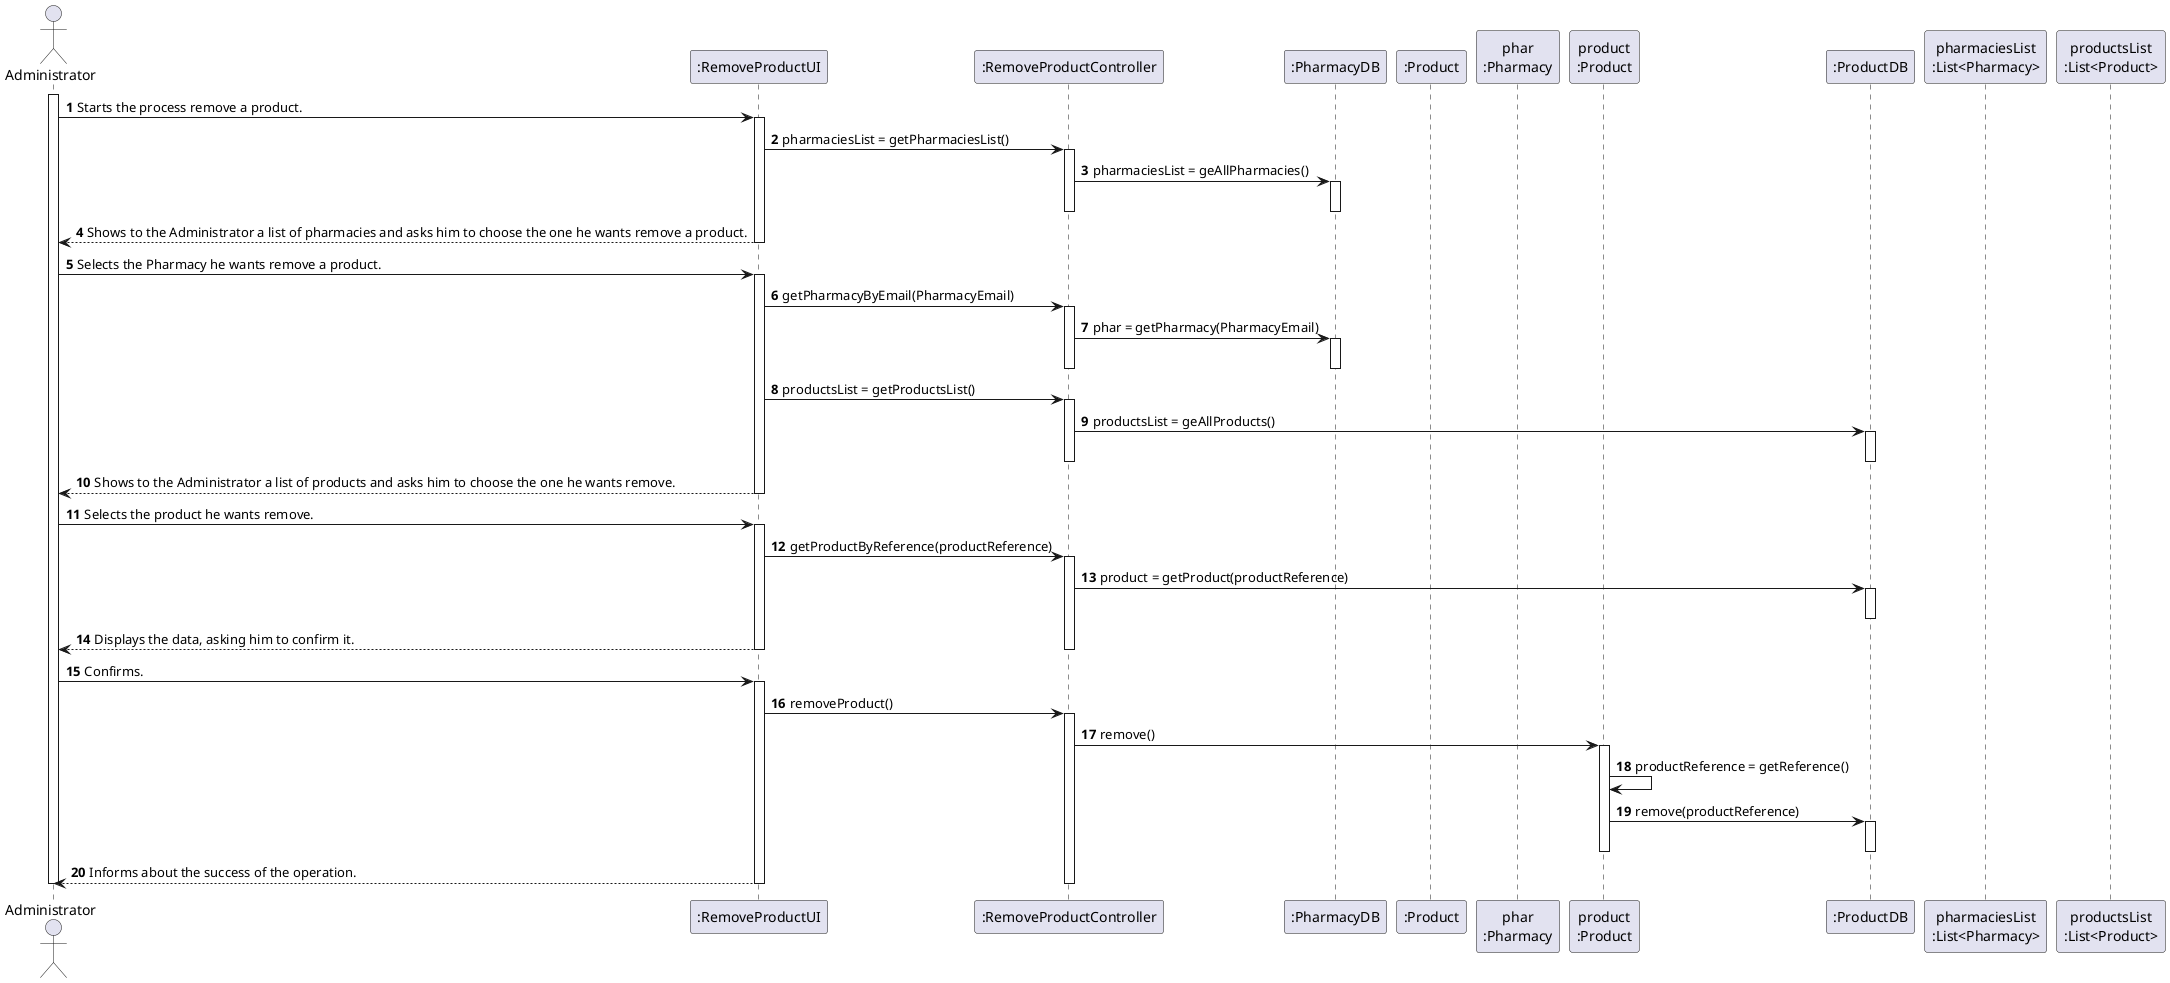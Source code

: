 @startuml
autonumber
'hide footbox
actor "Administrator" as ADM

participant ":RemoveProductUI" as UI
participant ":RemoveProductController" as CTRL
participant ":PharmacyDB" as PHARDB
participant ":Product" as PRODUCT
participant "phar\n:Pharmacy" as PHAR
participant "product\n:Product" as OPRODUCT
participant ":ProductDB" as PRODUCTDB
participant "pharmaciesList\n:List<Pharmacy>" as LPHAR
participant "productsList\n:List<Product>" as LPRO

activate ADM
ADM -> UI : Starts the process remove a product.
activate UI

UI -> CTRL : pharmaciesList = getPharmaciesList()
activate CTRL

CTRL -> PHARDB: pharmaciesList = geAllPharmacies()
activate PHARDB
deactivate PHARDB

deactivate CTRL

UI --> ADM : Shows to the Administrator a list of pharmacies and asks him to choose the one he wants remove a product.
deactivate UI

ADM -> UI : Selects the Pharmacy he wants remove a product.
activate UI

UI -> CTRL : getPharmacyByEmail(PharmacyEmail)
activate CTRL

CTRL -> PHARDB: phar = getPharmacy(PharmacyEmail)
activate PHARDB
deactivate PHARDB
deactivate CTRL

UI -> CTRL : productsList = getProductsList()
activate CTRL

CTRL -> PRODUCTDB: productsList = geAllProducts()
activate PRODUCTDB
deactivate PRODUCTDB

deactivate CTRL

UI --> ADM : Shows to the Administrator a list of products and asks him to choose the one he wants remove.
deactivate UI

ADM -> UI : Selects the product he wants remove.
activate UI

UI -> CTRL : getProductByReference(productReference)
activate CTRL

CTRL -> PRODUCTDB: product = getProduct(productReference)
activate PRODUCTDB
deactivate PRODUCTDB

UI --> ADM:  Displays the data, asking him to confirm it.
deactivate CTRL
deactivate UI

ADM -> UI : Confirms.
activate UI
UI -> CTRL : removeProduct()
activate CTRL

CTRL -> OPRODUCT : remove()
activate OPRODUCT

OPRODUCT -> OPRODUCT : productReference = getReference()

OPRODUCT -> PRODUCTDB : remove(productReference)
activate PRODUCTDB
deactivate PRODUCTDB
deactivate OPRODUCT

UI --> ADM : Informs about the success of the operation.
deactivate CTRL
deactivate UI

deactivate ADM
@enduml
